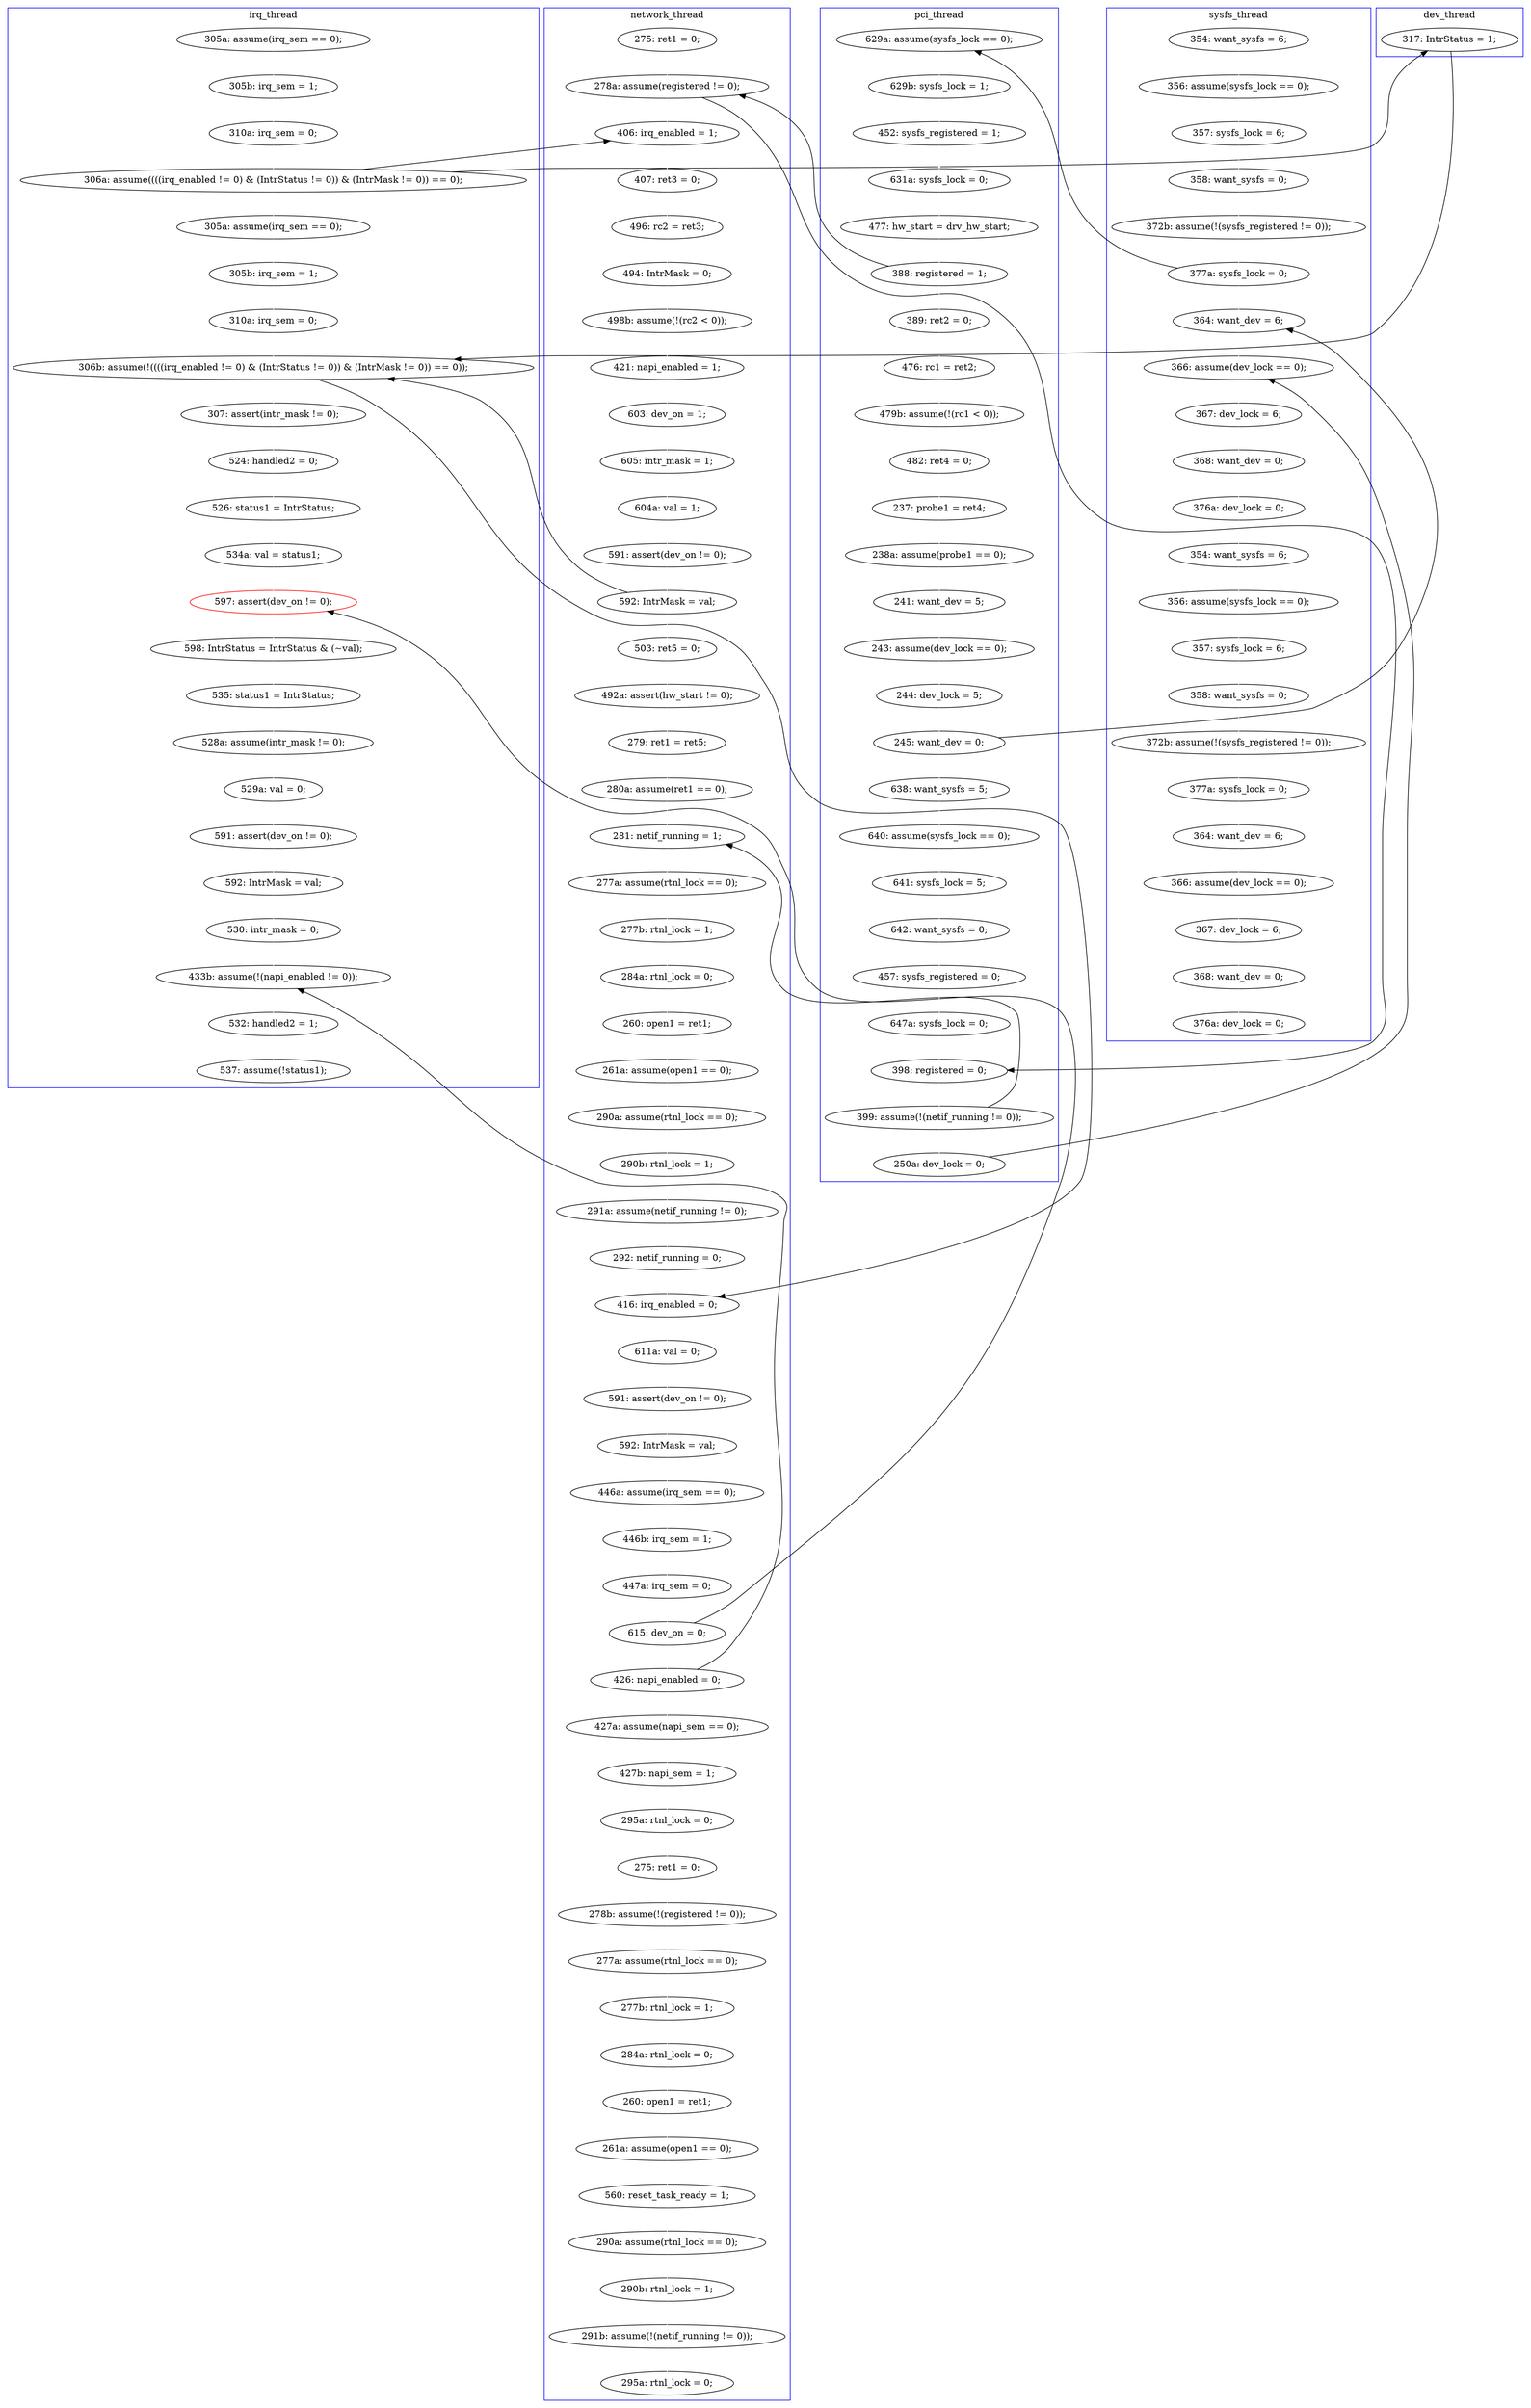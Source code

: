digraph Counterexample {
	157 -> 158 [color = white, style = solid]
	234 -> 236 [color = white, style = solid]
	204 -> 208 [color = white, style = solid]
	72 -> 75 [color = white, style = solid]
	76 -> 77 [color = white, style = solid]
	99 -> 112 [color = white, style = solid]
	71 -> 72 [color = white, style = solid]
	219 -> 266 [color = black, style = solid, constraint = false]
	257 -> 259 [color = white, style = solid]
	261 -> 262 [color = white, style = solid]
	84 -> 85 [color = black, style = solid, constraint = false]
	112 -> 113 [color = white, style = solid]
	33 -> 36 [color = white, style = solid]
	30 -> 31 [color = white, style = solid]
	120 -> 121 [color = white, style = solid]
	216 -> 217 [color = white, style = solid]
	285 -> 290 [color = white, style = solid]
	122 -> 123 [color = white, style = solid]
	269 -> 271 [color = white, style = solid]
	153 -> 159 [color = white, style = solid]
	36 -> 125 [color = black, style = solid, constraint = false]
	183 -> 190 [color = white, style = solid]
	80 -> 81 [color = white, style = solid]
	111 -> 138 [color = white, style = solid]
	132 -> 148 [color = white, style = solid]
	111 -> 112 [color = black, style = solid, constraint = false]
	236 -> 242 [color = white, style = solid]
	238 -> 261 [color = white, style = solid]
	77 -> 80 [color = white, style = solid]
	65 -> 70 [color = white, style = solid]
	127 -> 128 [color = white, style = solid]
	191 -> 193 [color = white, style = solid]
	148 -> 149 [color = white, style = solid]
	274 -> 275 [color = white, style = solid]
	31 -> 33 [color = white, style = solid]
	245 -> 248 [color = white, style = solid]
	152 -> 153 [color = white, style = solid]
	211 -> 215 [color = white, style = solid]
	81 -> 82 [color = white, style = solid]
	142 -> 144 [color = white, style = solid]
	51 -> 55 [color = black, style = solid, constraint = false]
	225 -> 228 [color = white, style = solid]
	267 -> 269 [color = white, style = solid]
	203 -> 238 [color = white, style = solid]
	166 -> 171 [color = white, style = solid]
	85 -> 120 [color = white, style = solid]
	109 -> 111 [color = white, style = solid]
	144 -> 147 [color = white, style = solid]
	256 -> 257 [color = white, style = solid]
	190 -> 191 [color = white, style = solid]
	42 -> 45 [color = white, style = solid]
	177 -> 178 [color = white, style = solid]
	262 -> 264 [color = white, style = solid]
	56 -> 61 [color = white, style = solid]
	180 -> 183 [color = white, style = solid]
	63 -> 65 [color = white, style = solid]
	46 -> 47 [color = white, style = solid]
	36 -> 199 [color = white, style = solid]
	243 -> 244 [color = white, style = solid]
	147 -> 157 [color = white, style = solid]
	84 -> 90 [color = white, style = solid]
	275 -> 278 [color = white, style = solid]
	224 -> 225 [color = white, style = solid]
	208 -> 210 [color = white, style = solid]
	259 -> 291 [color = white, style = solid]
	228 -> 234 [color = white, style = solid]
	125 -> 203 [color = black, style = solid, constraint = false]
	36 -> 138 [color = black, style = solid, constraint = false]
	113 -> 176 [color = black, style = solid, constraint = false]
	70 -> 111 [color = black, style = solid, constraint = false]
	139 -> 140 [color = white, style = solid]
	90 -> 91 [color = white, style = solid]
	242 -> 243 [color = white, style = solid]
	215 -> 216 [color = white, style = solid]
	278 -> 283 [color = white, style = solid]
	47 -> 50 [color = white, style = solid]
	179 -> 180 [color = white, style = solid]
	193 -> 194 [color = white, style = solid]
	264 -> 266 [color = white, style = solid]
	61 -> 63 [color = white, style = solid]
	158 -> 160 [color = white, style = solid]
	163 -> 203 [color = black, style = solid, constraint = false]
	244 -> 245 [color = white, style = solid]
	128 -> 129 [color = white, style = solid]
	175 -> 176 [color = white, style = solid]
	45 -> 46 [color = white, style = solid]
	252 -> 256 [color = white, style = solid]
	97 -> 99 [color = white, style = solid]
	151 -> 152 [color = white, style = solid]
	140 -> 142 [color = white, style = solid]
	203 -> 204 [color = black, style = solid, constraint = false]
	178 -> 179 [color = white, style = solid]
	75 -> 76 [color = white, style = solid]
	50 -> 51 [color = white, style = solid]
	200 -> 201 [color = white, style = solid]
	219 -> 223 [color = white, style = solid]
	160 -> 162 [color = white, style = solid]
	138 -> 139 [color = white, style = solid]
	271 -> 272 [color = white, style = solid]
	119 -> 120 [color = black, style = solid, constraint = false]
	91 -> 92 [color = white, style = solid]
	162 -> 163 [color = white, style = solid]
	83 -> 84 [color = white, style = solid]
	70 -> 71 [color = white, style = solid]
	223 -> 283 [color = black, style = solid, constraint = false]
	266 -> 267 [color = white, style = solid]
	55 -> 56 [color = white, style = solid]
	163 -> 166 [color = white, style = solid]
	93 -> 97 [color = white, style = solid]
	123 -> 127 [color = white, style = solid]
	217 -> 219 [color = white, style = solid]
	223 -> 224 [color = white, style = solid]
	194 -> 204 [color = white, style = solid]
	199 -> 200 [color = white, style = solid]
	201 -> 203 [color = white, style = solid]
	283 -> 285 [color = white, style = solid]
	176 -> 177 [color = white, style = solid]
	172 -> 175 [color = white, style = solid]
	171 -> 172 [color = white, style = solid]
	248 -> 252 [color = white, style = solid]
	129 -> 130 [color = white, style = solid]
	82 -> 83 [color = white, style = solid]
	149 -> 151 [color = white, style = solid]
	121 -> 122 [color = white, style = solid]
	130 -> 132 [color = white, style = solid]
	51 -> 85 [color = white, style = solid]
	113 -> 119 [color = white, style = solid]
	210 -> 211 [color = white, style = solid]
	272 -> 274 [color = white, style = solid]
	92 -> 93 [color = white, style = solid]
	subgraph cluster7 {
		label = dev_thread
		color = blue
		125  [label = "317: IntrStatus = 1;"]
	}
	subgraph cluster3 {
		label = irq_thread
		color = blue
		33  [label = "310a: irq_sem = 0;"]
		278  [label = "530: intr_mask = 0;"]
		266  [label = "597: assert(dev_on != 0);", color = red]
		264  [label = "534a: val = status1;"]
		203  [label = "306b: assume(!((((irq_enabled != 0) & (IntrStatus != 0)) & (IntrMask != 0)) == 0));"]
		200  [label = "305b: irq_sem = 1;"]
		267  [label = "598: IntrStatus = IntrStatus & (~val);"]
		283  [label = "433b: assume(!(napi_enabled != 0));"]
		261  [label = "524: handled2 = 0;"]
		201  [label = "310a: irq_sem = 0;"]
		290  [label = "537: assume(!status1);"]
		285  [label = "532: handled2 = 1;"]
		238  [label = "307: assert(intr_mask != 0);"]
		272  [label = "529a: val = 0;"]
		262  [label = "526: status1 = IntrStatus;"]
		271  [label = "528a: assume(intr_mask != 0);"]
		199  [label = "305a: assume(irq_sem == 0);"]
		30  [label = "305a: assume(irq_sem == 0);"]
		269  [label = "535: status1 = IntrStatus;"]
		275  [label = "592: IntrMask = val;"]
		31  [label = "305b: irq_sem = 1;"]
		274  [label = "591: assert(dev_on != 0);"]
		36  [label = "306a: assume((((irq_enabled != 0) & (IntrStatus != 0)) & (IntrMask != 0)) == 0);"]
	}
	subgraph cluster6 {
		label = sysfs_thread
		color = blue
		132  [label = "372b: assume(!(sysfs_registered != 0));"]
		123  [label = "376a: dev_lock = 0;"]
		121  [label = "367: dev_lock = 6;"]
		148  [label = "377a: sysfs_lock = 0;"]
		130  [label = "358: want_sysfs = 0;"]
		153  [label = "368: want_dev = 0;"]
		152  [label = "367: dev_lock = 6;"]
		47  [label = "358: want_sysfs = 0;"]
		120  [label = "366: assume(dev_lock == 0);"]
		46  [label = "357: sysfs_lock = 6;"]
		45  [label = "356: assume(sysfs_lock == 0);"]
		129  [label = "357: sysfs_lock = 6;"]
		151  [label = "366: assume(dev_lock == 0);"]
		128  [label = "356: assume(sysfs_lock == 0);"]
		50  [label = "372b: assume(!(sysfs_registered != 0));"]
		122  [label = "368: want_dev = 0;"]
		127  [label = "354: want_sysfs = 6;"]
		159  [label = "376a: dev_lock = 0;"]
		42  [label = "354: want_sysfs = 6;"]
		85  [label = "364: want_dev = 6;"]
		51  [label = "377a: sysfs_lock = 0;"]
		149  [label = "364: want_dev = 6;"]
	}
	subgraph cluster1 {
		label = pci_thread
		color = blue
		55  [label = "629a: assume(sysfs_lock == 0);"]
		77  [label = "237: probe1 = ret4;"]
		113  [label = "399: assume(!(netif_running != 0));"]
		84  [label = "245: want_dev = 0;"]
		63  [label = "631a: sysfs_lock = 0;"]
		61  [label = "452: sysfs_registered = 1;"]
		75  [label = "479b: assume(!(rc1 < 0));"]
		81  [label = "241: want_dev = 5;"]
		99  [label = "647a: sysfs_lock = 0;"]
		97  [label = "457: sysfs_registered = 0;"]
		71  [label = "389: ret2 = 0;"]
		65  [label = "477: hw_start = drv_hw_start;"]
		92  [label = "641: sysfs_lock = 5;"]
		93  [label = "642: want_sysfs = 0;"]
		112  [label = "398: registered = 0;"]
		76  [label = "482: ret4 = 0;"]
		70  [label = "388: registered = 1;"]
		82  [label = "243: assume(dev_lock == 0);"]
		90  [label = "638: want_sysfs = 5;"]
		91  [label = "640: assume(sysfs_lock == 0);"]
		119  [label = "250a: dev_lock = 0;"]
		56  [label = "629b: sysfs_lock = 1;"]
		83  [label = "244: dev_lock = 5;"]
		80  [label = "238a: assume(probe1 == 0);"]
		72  [label = "476: rc1 = ret2;"]
	}
	subgraph cluster2 {
		label = network_thread
		color = blue
		228  [label = "295a: rtnl_lock = 0;"]
		147  [label = "421: napi_enabled = 1;"]
		162  [label = "591: assert(dev_on != 0);"]
		193  [label = "291a: assume(netif_running != 0);"]
		109  [label = "275: ret1 = 0;"]
		242  [label = "277a: assume(rtnl_lock == 0);"]
		144  [label = "498b: assume(!(rc2 < 0));"]
		252  [label = "560: reset_task_ready = 1;"]
		139  [label = "407: ret3 = 0;"]
		171  [label = "492a: assert(hw_start != 0);"]
		225  [label = "427b: napi_sem = 1;"]
		210  [label = "591: assert(dev_on != 0);"]
		215  [label = "446a: assume(irq_sem == 0);"]
		244  [label = "284a: rtnl_lock = 0;"]
		211  [label = "592: IntrMask = val;"]
		183  [label = "261a: assume(open1 == 0);"]
		248  [label = "261a: assume(open1 == 0);"]
		236  [label = "278b: assume(!(registered != 0));"]
		259  [label = "291b: assume(!(netif_running != 0));"]
		223  [label = "426: napi_enabled = 0;"]
		163  [label = "592: IntrMask = val;"]
		175  [label = "280a: assume(ret1 == 0);"]
		111  [label = "278a: assume(registered != 0);"]
		191  [label = "290b: rtnl_lock = 1;"]
		194  [label = "292: netif_running = 0;"]
		224  [label = "427a: assume(napi_sem == 0);"]
		176  [label = "281: netif_running = 1;"]
		245  [label = "260: open1 = ret1;"]
		157  [label = "603: dev_on = 1;"]
		217  [label = "447a: irq_sem = 0;"]
		243  [label = "277b: rtnl_lock = 1;"]
		256  [label = "290a: assume(rtnl_lock == 0);"]
		291  [label = "295a: rtnl_lock = 0;"]
		166  [label = "503: ret5 = 0;"]
		257  [label = "290b: rtnl_lock = 1;"]
		158  [label = "605: intr_mask = 1;"]
		177  [label = "277a: assume(rtnl_lock == 0);"]
		138  [label = "406: irq_enabled = 1;"]
		190  [label = "290a: assume(rtnl_lock == 0);"]
		234  [label = "275: ret1 = 0;"]
		142  [label = "494: IntrMask = 0;"]
		216  [label = "446b: irq_sem = 1;"]
		172  [label = "279: ret1 = ret5;"]
		160  [label = "604a: val = 1;"]
		178  [label = "277b: rtnl_lock = 1;"]
		204  [label = "416: irq_enabled = 0;"]
		219  [label = "615: dev_on = 0;"]
		208  [label = "611a: val = 0;"]
		140  [label = "496: rc2 = ret3;"]
		180  [label = "260: open1 = ret1;"]
		179  [label = "284a: rtnl_lock = 0;"]
	}
}